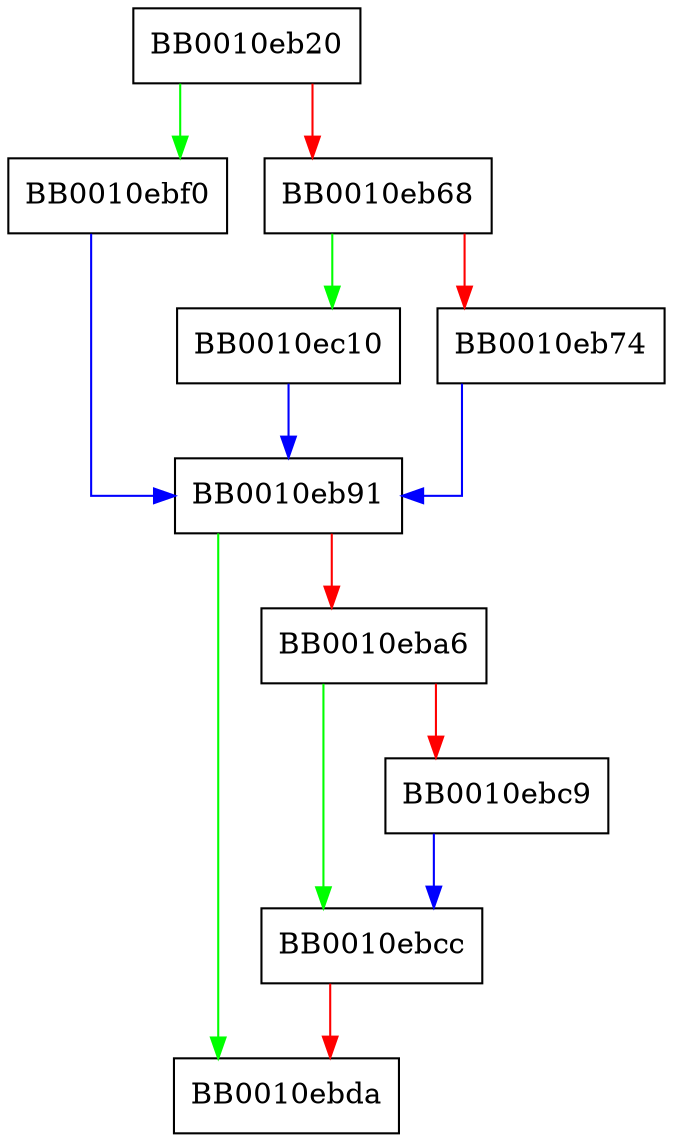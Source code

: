 digraph FUN_0010eb20 {
  node [shape="box"];
  graph [splines=ortho];
  BB0010eb20 -> BB0010ebf0 [color="green"];
  BB0010eb20 -> BB0010eb68 [color="red"];
  BB0010eb68 -> BB0010ec10 [color="green"];
  BB0010eb68 -> BB0010eb74 [color="red"];
  BB0010eb74 -> BB0010eb91 [color="blue"];
  BB0010eb91 -> BB0010ebda [color="green"];
  BB0010eb91 -> BB0010eba6 [color="red"];
  BB0010eba6 -> BB0010ebcc [color="green"];
  BB0010eba6 -> BB0010ebc9 [color="red"];
  BB0010ebc9 -> BB0010ebcc [color="blue"];
  BB0010ebcc -> BB0010ebda [color="red"];
  BB0010ebf0 -> BB0010eb91 [color="blue"];
  BB0010ec10 -> BB0010eb91 [color="blue"];
}